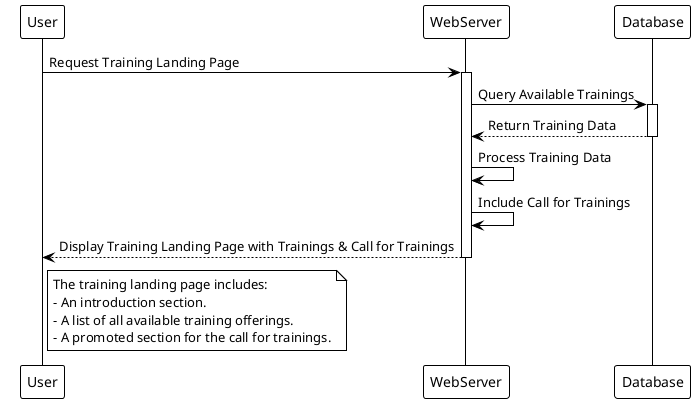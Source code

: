 @startuml
!theme plain

participant User as U
participant WebServer as WS
participant Database as DB

U -> WS: Request Training Landing Page
activate WS

WS -> DB: Query Available Trainings
activate DB
DB --> WS: Return Training Data
deactivate DB

WS -> WS: Process Training Data
WS -> WS: Include Call for Trainings
WS --> U: Display Training Landing Page with Trainings & Call for Trainings
deactivate WS

note right of U
  The training landing page includes:
  - An introduction section.
  - A list of all available training offerings.
  - A promoted section for the call for trainings.
end note

@enduml